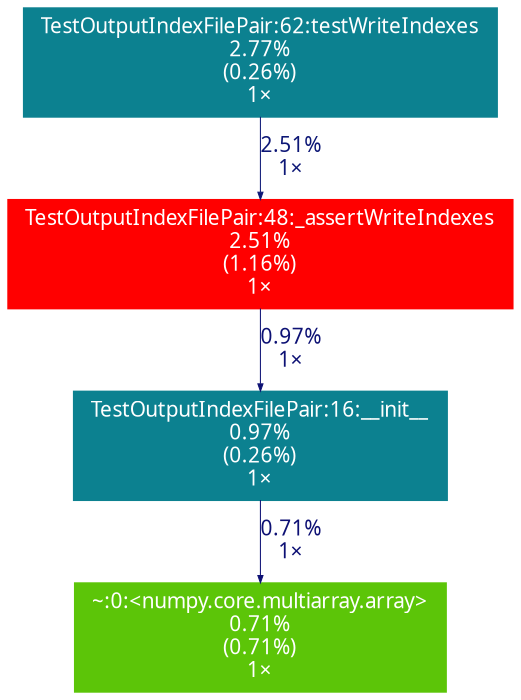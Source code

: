 digraph {
	graph [fontname=vera, nodesep=0.125, ranksep=0.25];
	node [fontcolor=white, fontname=vera, height=0, shape=box, style=filled, width=0];
	edge [fontname=vera];
	21 [color="#ff0000", fontcolor="#ffffff", fontsize="10.00", label="TestOutputIndexFilePair:48:_assertWriteIndexes\n2.51%\n(1.16%)\n1×", tooltip="/Users/sveinugu/PycharmProjects/gtrackcore/gtrackcore/test/memmap/TestOutputIndexFilePair.py"];
	21 -> 46 [arrowsize="0.35", color="#0d1174", fontcolor="#0d1174", fontsize="10.00", label="0.97%\n1×", labeldistance="0.50", penwidth="0.50"];
	29 [color="#0c8190", fontcolor="#ffffff", fontsize="10.00", label="TestOutputIndexFilePair:62:testWriteIndexes\n2.77%\n(0.26%)\n1×", tooltip="/Users/sveinugu/PycharmProjects/gtrackcore/gtrackcore/test/memmap/TestOutputIndexFilePair.py"];
	29 -> 21 [arrowsize="0.35", color="#0d1776", fontcolor="#0d1776", fontsize="10.00", label="2.51%\n1×", labeldistance="0.50", penwidth="0.50"];
	46 [color="#0c8190", fontcolor="#ffffff", fontsize="10.00", label="TestOutputIndexFilePair:16:__init__\n0.97%\n(0.26%)\n1×", tooltip="/Users/sveinugu/PycharmProjects/gtrackcore/gtrackcore/test/memmap/TestOutputIndexFilePair.py"];
	46 -> 58 [arrowsize="0.35", color="#0d1074", fontcolor="#0d1074", fontsize="10.00", label="0.71%\n1×", labeldistance="0.50", penwidth="0.50"];
	58 [color="#5cc508", fontcolor="#ffffff", fontsize="10.00", label="~:0:<numpy.core.multiarray.array>\n0.71%\n(0.71%)\n1×", tooltip="~"];
}
